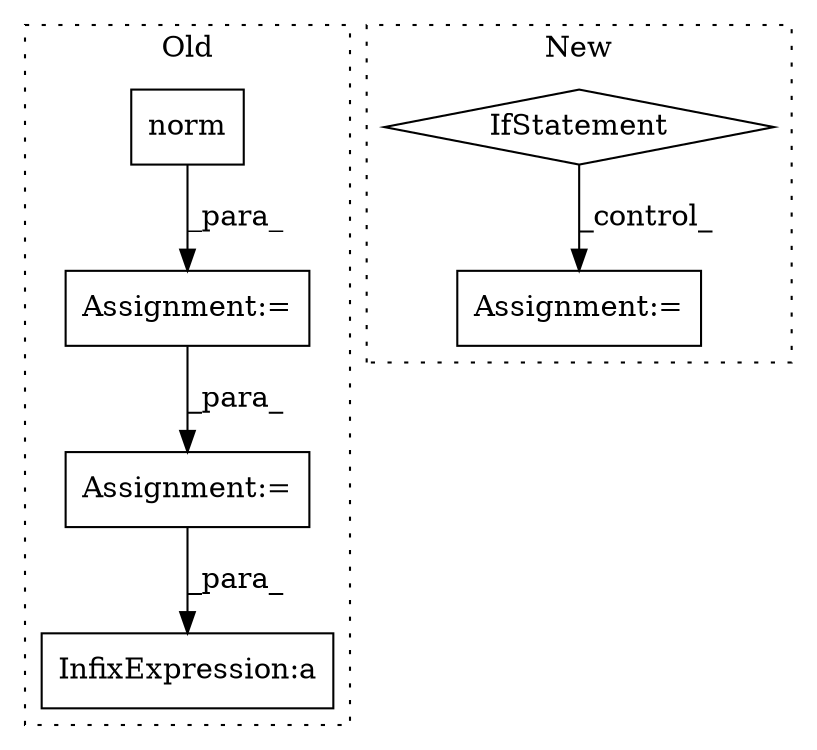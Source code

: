 digraph G {
subgraph cluster0 {
1 [label="norm" a="32" s="2193,2217" l="5,1" shape="box"];
4 [label="Assignment:=" a="7" s="2263" l="1" shape="box"];
5 [label="InfixExpression:a" a="27" s="2307" l="3" shape="box"];
6 [label="Assignment:=" a="7" s="2167" l="1" shape="box"];
label = "Old";
style="dotted";
}
subgraph cluster1 {
2 [label="IfStatement" a="25" s="2242,2256" l="4,2" shape="diamond"];
3 [label="Assignment:=" a="7" s="2411" l="1" shape="box"];
label = "New";
style="dotted";
}
1 -> 6 [label="_para_"];
2 -> 3 [label="_control_"];
4 -> 5 [label="_para_"];
6 -> 4 [label="_para_"];
}
